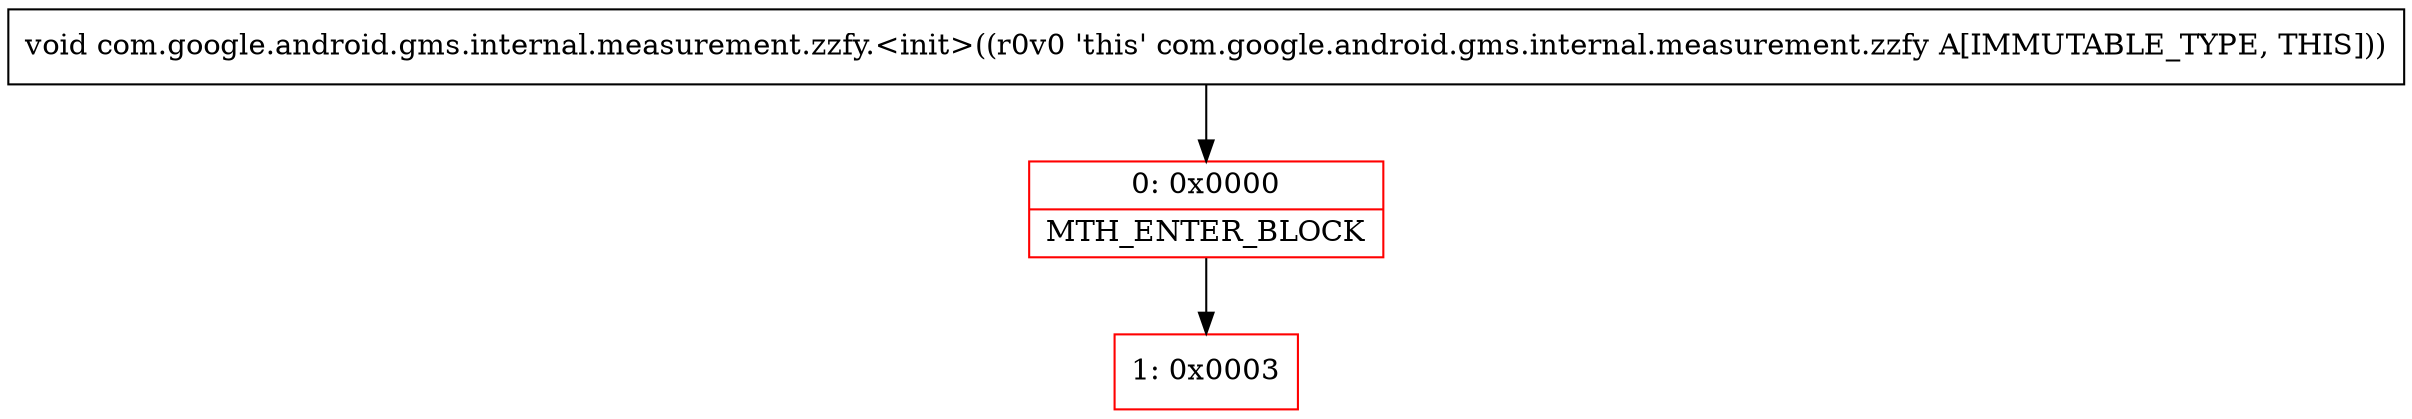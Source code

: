 digraph "CFG forcom.google.android.gms.internal.measurement.zzfy.\<init\>()V" {
subgraph cluster_Region_1326887927 {
label = "R(0)";
node [shape=record,color=blue];
}
Node_0 [shape=record,color=red,label="{0\:\ 0x0000|MTH_ENTER_BLOCK\l}"];
Node_1 [shape=record,color=red,label="{1\:\ 0x0003}"];
MethodNode[shape=record,label="{void com.google.android.gms.internal.measurement.zzfy.\<init\>((r0v0 'this' com.google.android.gms.internal.measurement.zzfy A[IMMUTABLE_TYPE, THIS])) }"];
MethodNode -> Node_0;
Node_0 -> Node_1;
}

